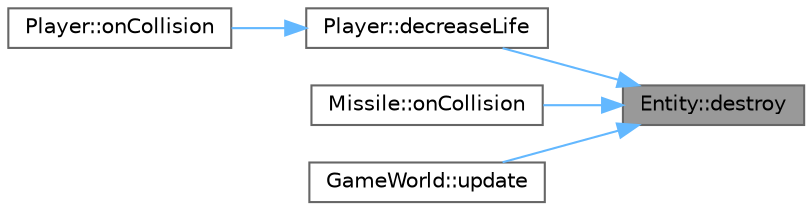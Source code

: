 digraph "Entity::destroy"
{
 // LATEX_PDF_SIZE
  bgcolor="transparent";
  edge [fontname=Helvetica,fontsize=10,labelfontname=Helvetica,labelfontsize=10];
  node [fontname=Helvetica,fontsize=10,shape=box,height=0.2,width=0.4];
  rankdir="RL";
  Node1 [id="Node000001",label="Entity::destroy",height=0.2,width=0.4,color="gray40", fillcolor="grey60", style="filled", fontcolor="black",tooltip="Marks the entity as destroyed."];
  Node1 -> Node2 [id="edge1_Node000001_Node000002",dir="back",color="steelblue1",style="solid",tooltip=" "];
  Node2 [id="Node000002",label="Player::decreaseLife",height=0.2,width=0.4,color="grey40", fillcolor="white", style="filled",URL="$classPlayer.html#a4c9facfb2b8053f7ad4e99bdcbae8028",tooltip="Decreases the player's life by one."];
  Node2 -> Node3 [id="edge2_Node000002_Node000003",dir="back",color="steelblue1",style="solid",tooltip=" "];
  Node3 [id="Node000003",label="Player::onCollision",height=0.2,width=0.4,color="grey40", fillcolor="white", style="filled",URL="$classPlayer.html#a85b6cce0b30a833fee9bd6dc1f1ba0fe",tooltip="Handles collision with another entity."];
  Node1 -> Node4 [id="edge3_Node000001_Node000004",dir="back",color="steelblue1",style="solid",tooltip=" "];
  Node4 [id="Node000004",label="Missile::onCollision",height=0.2,width=0.4,color="grey40", fillcolor="white", style="filled",URL="$classMissile.html#a818b50a6d88771e1b85598893c2858ed",tooltip="Handles collision with another entity."];
  Node1 -> Node5 [id="edge4_Node000001_Node000005",dir="back",color="steelblue1",style="solid",tooltip=" "];
  Node5 [id="Node000005",label="GameWorld::update",height=0.2,width=0.4,color="grey40", fillcolor="white", style="filled",URL="$classGameWorld.html#ae4ee7df3aa3ea4d7b35de20617cda477",tooltip="Updates the game world."];
}
